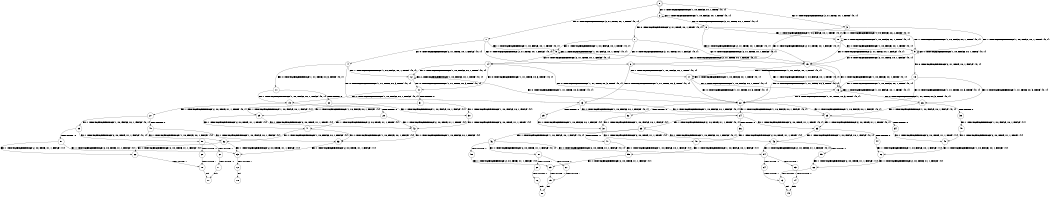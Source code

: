 digraph BCG {
size = "7, 10.5";
center = TRUE;
node [shape = circle];
0 [peripheries = 2];
0 -> 1 [label = "EX !0 !ATOMIC_EXCH_BRANCH (2, +1, TRUE, +0, 1, TRUE) !{0, 1}"];
0 -> 2 [label = "EX !1 !ATOMIC_EXCH_BRANCH (1, +0, FALSE, +0, 1, TRUE) !{0, 1}"];
0 -> 3 [label = "EX !0 !ATOMIC_EXCH_BRANCH (2, +1, TRUE, +0, 1, TRUE) !{0, 1}"];
1 -> 4 [label = "EX !0 !ATOMIC_EXCH_BRANCH (2, +1, TRUE, +0, 1, FALSE) !{0, 1}"];
1 -> 5 [label = "EX !1 !ATOMIC_EXCH_BRANCH (1, +0, FALSE, +0, 1, TRUE) !{0, 1}"];
1 -> 6 [label = "EX !0 !ATOMIC_EXCH_BRANCH (2, +1, TRUE, +0, 1, FALSE) !{0, 1}"];
2 -> 2 [label = "EX !1 !ATOMIC_EXCH_BRANCH (1, +0, FALSE, +0, 1, TRUE) !{0, 1}"];
2 -> 7 [label = "EX !0 !ATOMIC_EXCH_BRANCH (2, +1, TRUE, +0, 1, TRUE) !{0, 1}"];
2 -> 8 [label = "EX !0 !ATOMIC_EXCH_BRANCH (2, +1, TRUE, +0, 1, TRUE) !{0, 1}"];
3 -> 9 [label = "EX !1 !ATOMIC_EXCH_BRANCH (1, +0, FALSE, +0, 1, TRUE) !{0, 1}"];
3 -> 6 [label = "EX !0 !ATOMIC_EXCH_BRANCH (2, +1, TRUE, +0, 1, FALSE) !{0, 1}"];
3 -> 10 [label = "EX !1 !ATOMIC_EXCH_BRANCH (1, +0, FALSE, +0, 1, TRUE) !{0, 1}"];
4 -> 11 [label = "EX !0 !ATOMIC_EXCH_BRANCH (1, +1, TRUE, +0, 3, TRUE) !{0, 1}"];
4 -> 12 [label = "EX !1 !ATOMIC_EXCH_BRANCH (1, +0, FALSE, +0, 1, TRUE) !{0, 1}"];
4 -> 13 [label = "EX !0 !ATOMIC_EXCH_BRANCH (1, +1, TRUE, +0, 3, TRUE) !{0, 1}"];
5 -> 14 [label = "EX !0 !ATOMIC_EXCH_BRANCH (2, +1, TRUE, +0, 1, FALSE) !{0, 1}"];
5 -> 5 [label = "EX !1 !ATOMIC_EXCH_BRANCH (1, +0, FALSE, +0, 1, TRUE) !{0, 1}"];
5 -> 15 [label = "EX !0 !ATOMIC_EXCH_BRANCH (2, +1, TRUE, +0, 1, FALSE) !{0, 1}"];
6 -> 16 [label = "EX !1 !ATOMIC_EXCH_BRANCH (1, +0, FALSE, +0, 1, TRUE) !{0, 1}"];
6 -> 13 [label = "EX !0 !ATOMIC_EXCH_BRANCH (1, +1, TRUE, +0, 3, TRUE) !{0, 1}"];
6 -> 17 [label = "EX !1 !ATOMIC_EXCH_BRANCH (1, +0, FALSE, +0, 1, TRUE) !{0, 1}"];
7 -> 14 [label = "EX !0 !ATOMIC_EXCH_BRANCH (2, +1, TRUE, +0, 1, FALSE) !{0, 1}"];
7 -> 5 [label = "EX !1 !ATOMIC_EXCH_BRANCH (1, +0, FALSE, +0, 1, TRUE) !{0, 1}"];
7 -> 15 [label = "EX !0 !ATOMIC_EXCH_BRANCH (2, +1, TRUE, +0, 1, FALSE) !{0, 1}"];
8 -> 9 [label = "EX !1 !ATOMIC_EXCH_BRANCH (1, +0, FALSE, +0, 1, TRUE) !{0, 1}"];
8 -> 15 [label = "EX !0 !ATOMIC_EXCH_BRANCH (2, +1, TRUE, +0, 1, FALSE) !{0, 1}"];
8 -> 10 [label = "EX !1 !ATOMIC_EXCH_BRANCH (1, +0, FALSE, +0, 1, TRUE) !{0, 1}"];
9 -> 18 [label = "EX !0 !ATOMIC_EXCH_BRANCH (2, +1, TRUE, +0, 1, FALSE) !{0, 1}"];
9 -> 9 [label = "EX !1 !ATOMIC_EXCH_BRANCH (1, +0, FALSE, +0, 1, TRUE) !{0, 1}"];
9 -> 15 [label = "EX !0 !ATOMIC_EXCH_BRANCH (2, +1, TRUE, +0, 1, FALSE) !{0, 1}"];
10 -> 9 [label = "EX !1 !ATOMIC_EXCH_BRANCH (1, +0, FALSE, +0, 1, TRUE) !{0, 1}"];
10 -> 15 [label = "EX !0 !ATOMIC_EXCH_BRANCH (2, +1, TRUE, +0, 1, FALSE) !{0, 1}"];
10 -> 10 [label = "EX !1 !ATOMIC_EXCH_BRANCH (1, +0, FALSE, +0, 1, TRUE) !{0, 1}"];
11 -> 19 [label = "EX !1 !ATOMIC_EXCH_BRANCH (1, +0, FALSE, +0, 1, FALSE) !{0, 1}"];
11 -> 20 [label = "TERMINATE !0"];
12 -> 21 [label = "EX !0 !ATOMIC_EXCH_BRANCH (1, +1, TRUE, +0, 3, TRUE) !{0, 1}"];
12 -> 12 [label = "EX !1 !ATOMIC_EXCH_BRANCH (1, +0, FALSE, +0, 1, TRUE) !{0, 1}"];
12 -> 22 [label = "EX !0 !ATOMIC_EXCH_BRANCH (1, +1, TRUE, +0, 3, TRUE) !{0, 1}"];
13 -> 23 [label = "EX !1 !ATOMIC_EXCH_BRANCH (1, +0, FALSE, +0, 1, FALSE) !{0, 1}"];
13 -> 24 [label = "EX !1 !ATOMIC_EXCH_BRANCH (1, +0, FALSE, +0, 1, FALSE) !{0, 1}"];
13 -> 25 [label = "TERMINATE !0"];
14 -> 21 [label = "EX !0 !ATOMIC_EXCH_BRANCH (1, +1, TRUE, +0, 3, TRUE) !{0, 1}"];
14 -> 12 [label = "EX !1 !ATOMIC_EXCH_BRANCH (1, +0, FALSE, +0, 1, TRUE) !{0, 1}"];
14 -> 22 [label = "EX !0 !ATOMIC_EXCH_BRANCH (1, +1, TRUE, +0, 3, TRUE) !{0, 1}"];
15 -> 16 [label = "EX !1 !ATOMIC_EXCH_BRANCH (1, +0, FALSE, +0, 1, TRUE) !{0, 1}"];
15 -> 22 [label = "EX !0 !ATOMIC_EXCH_BRANCH (1, +1, TRUE, +0, 3, TRUE) !{0, 1}"];
15 -> 17 [label = "EX !1 !ATOMIC_EXCH_BRANCH (1, +0, FALSE, +0, 1, TRUE) !{0, 1}"];
16 -> 26 [label = "EX !0 !ATOMIC_EXCH_BRANCH (1, +1, TRUE, +0, 3, TRUE) !{0, 1}"];
16 -> 16 [label = "EX !1 !ATOMIC_EXCH_BRANCH (1, +0, FALSE, +0, 1, TRUE) !{0, 1}"];
16 -> 22 [label = "EX !0 !ATOMIC_EXCH_BRANCH (1, +1, TRUE, +0, 3, TRUE) !{0, 1}"];
17 -> 16 [label = "EX !1 !ATOMIC_EXCH_BRANCH (1, +0, FALSE, +0, 1, TRUE) !{0, 1}"];
17 -> 22 [label = "EX !0 !ATOMIC_EXCH_BRANCH (1, +1, TRUE, +0, 3, TRUE) !{0, 1}"];
17 -> 17 [label = "EX !1 !ATOMIC_EXCH_BRANCH (1, +0, FALSE, +0, 1, TRUE) !{0, 1}"];
18 -> 26 [label = "EX !0 !ATOMIC_EXCH_BRANCH (1, +1, TRUE, +0, 3, TRUE) !{0, 1}"];
18 -> 16 [label = "EX !1 !ATOMIC_EXCH_BRANCH (1, +0, FALSE, +0, 1, TRUE) !{0, 1}"];
18 -> 22 [label = "EX !0 !ATOMIC_EXCH_BRANCH (1, +1, TRUE, +0, 3, TRUE) !{0, 1}"];
19 -> 27 [label = "EX !1 !ATOMIC_EXCH_BRANCH (2, +0, TRUE, +1, 1, TRUE) !{0, 1}"];
19 -> 28 [label = "TERMINATE !0"];
20 -> 29 [label = "EX !1 !ATOMIC_EXCH_BRANCH (1, +0, FALSE, +0, 1, FALSE) !{1}"];
20 -> 30 [label = "EX !1 !ATOMIC_EXCH_BRANCH (1, +0, FALSE, +0, 1, FALSE) !{1}"];
21 -> 19 [label = "EX !1 !ATOMIC_EXCH_BRANCH (1, +0, FALSE, +0, 1, FALSE) !{0, 1}"];
21 -> 31 [label = "TERMINATE !0"];
22 -> 23 [label = "EX !1 !ATOMIC_EXCH_BRANCH (1, +0, FALSE, +0, 1, FALSE) !{0, 1}"];
22 -> 24 [label = "EX !1 !ATOMIC_EXCH_BRANCH (1, +0, FALSE, +0, 1, FALSE) !{0, 1}"];
22 -> 32 [label = "TERMINATE !0"];
23 -> 33 [label = "EX !1 !ATOMIC_EXCH_BRANCH (2, +0, TRUE, +1, 1, TRUE) !{0, 1}"];
23 -> 34 [label = "TERMINATE !0"];
24 -> 33 [label = "EX !1 !ATOMIC_EXCH_BRANCH (2, +0, TRUE, +1, 1, TRUE) !{0, 1}"];
24 -> 35 [label = "EX !1 !ATOMIC_EXCH_BRANCH (2, +0, TRUE, +1, 1, TRUE) !{0, 1}"];
24 -> 36 [label = "TERMINATE !0"];
25 -> 37 [label = "EX !1 !ATOMIC_EXCH_BRANCH (1, +0, FALSE, +0, 1, FALSE) !{1}"];
26 -> 23 [label = "EX !1 !ATOMIC_EXCH_BRANCH (1, +0, FALSE, +0, 1, FALSE) !{0, 1}"];
26 -> 38 [label = "TERMINATE !0"];
27 -> 39 [label = "EX !1 !ATOMIC_EXCH_BRANCH (1, +0, FALSE, +0, 1, FALSE) !{0, 1}"];
27 -> 40 [label = "TERMINATE !0"];
28 -> 41 [label = "EX !1 !ATOMIC_EXCH_BRANCH (2, +0, TRUE, +1, 1, TRUE) !{1}"];
28 -> 42 [label = "EX !1 !ATOMIC_EXCH_BRANCH (2, +0, TRUE, +1, 1, TRUE) !{1}"];
29 -> 41 [label = "EX !1 !ATOMIC_EXCH_BRANCH (2, +0, TRUE, +1, 1, TRUE) !{1}"];
29 -> 42 [label = "EX !1 !ATOMIC_EXCH_BRANCH (2, +0, TRUE, +1, 1, TRUE) !{1}"];
30 -> 42 [label = "EX !1 !ATOMIC_EXCH_BRANCH (2, +0, TRUE, +1, 1, TRUE) !{1}"];
31 -> 29 [label = "EX !1 !ATOMIC_EXCH_BRANCH (1, +0, FALSE, +0, 1, FALSE) !{1}"];
31 -> 30 [label = "EX !1 !ATOMIC_EXCH_BRANCH (1, +0, FALSE, +0, 1, FALSE) !{1}"];
32 -> 37 [label = "EX !1 !ATOMIC_EXCH_BRANCH (1, +0, FALSE, +0, 1, FALSE) !{1}"];
33 -> 43 [label = "EX !1 !ATOMIC_EXCH_BRANCH (1, +0, FALSE, +0, 1, FALSE) !{0, 1}"];
33 -> 44 [label = "TERMINATE !0"];
34 -> 45 [label = "EX !1 !ATOMIC_EXCH_BRANCH (2, +0, TRUE, +1, 1, TRUE) !{1}"];
35 -> 43 [label = "EX !1 !ATOMIC_EXCH_BRANCH (1, +0, FALSE, +0, 1, FALSE) !{0, 1}"];
35 -> 46 [label = "EX !1 !ATOMIC_EXCH_BRANCH (1, +0, FALSE, +0, 1, FALSE) !{0, 1}"];
35 -> 47 [label = "TERMINATE !0"];
36 -> 48 [label = "EX !1 !ATOMIC_EXCH_BRANCH (2, +0, TRUE, +1, 1, TRUE) !{1}"];
37 -> 48 [label = "EX !1 !ATOMIC_EXCH_BRANCH (2, +0, TRUE, +1, 1, TRUE) !{1}"];
38 -> 49 [label = "EX !1 !ATOMIC_EXCH_BRANCH (1, +0, FALSE, +0, 1, FALSE) !{1}"];
39 -> 50 [label = "EX !1 !ATOMIC_EXCH_BRANCH (2, +0, TRUE, +1, 1, FALSE) !{0, 1}"];
39 -> 51 [label = "TERMINATE !0"];
40 -> 52 [label = "EX !1 !ATOMIC_EXCH_BRANCH (1, +0, FALSE, +0, 1, FALSE) !{1}"];
40 -> 53 [label = "EX !1 !ATOMIC_EXCH_BRANCH (1, +0, FALSE, +0, 1, FALSE) !{1}"];
41 -> 52 [label = "EX !1 !ATOMIC_EXCH_BRANCH (1, +0, FALSE, +0, 1, FALSE) !{1}"];
41 -> 53 [label = "EX !1 !ATOMIC_EXCH_BRANCH (1, +0, FALSE, +0, 1, FALSE) !{1}"];
42 -> 53 [label = "EX !1 !ATOMIC_EXCH_BRANCH (1, +0, FALSE, +0, 1, FALSE) !{1}"];
43 -> 54 [label = "EX !1 !ATOMIC_EXCH_BRANCH (2, +0, TRUE, +1, 1, FALSE) !{0, 1}"];
43 -> 55 [label = "TERMINATE !0"];
44 -> 56 [label = "EX !1 !ATOMIC_EXCH_BRANCH (1, +0, FALSE, +0, 1, FALSE) !{1}"];
45 -> 56 [label = "EX !1 !ATOMIC_EXCH_BRANCH (1, +0, FALSE, +0, 1, FALSE) !{1}"];
46 -> 54 [label = "EX !1 !ATOMIC_EXCH_BRANCH (2, +0, TRUE, +1, 1, FALSE) !{0, 1}"];
46 -> 57 [label = "EX !1 !ATOMIC_EXCH_BRANCH (2, +0, TRUE, +1, 1, FALSE) !{0, 1}"];
46 -> 58 [label = "TERMINATE !0"];
47 -> 59 [label = "EX !1 !ATOMIC_EXCH_BRANCH (1, +0, FALSE, +0, 1, FALSE) !{1}"];
48 -> 59 [label = "EX !1 !ATOMIC_EXCH_BRANCH (1, +0, FALSE, +0, 1, FALSE) !{1}"];
49 -> 45 [label = "EX !1 !ATOMIC_EXCH_BRANCH (2, +0, TRUE, +1, 1, TRUE) !{1}"];
50 -> 60 [label = "TERMINATE !0"];
50 -> 61 [label = "TERMINATE !1"];
51 -> 62 [label = "EX !1 !ATOMIC_EXCH_BRANCH (2, +0, TRUE, +1, 1, FALSE) !{1}"];
51 -> 63 [label = "EX !1 !ATOMIC_EXCH_BRANCH (2, +0, TRUE, +1, 1, FALSE) !{1}"];
52 -> 62 [label = "EX !1 !ATOMIC_EXCH_BRANCH (2, +0, TRUE, +1, 1, FALSE) !{1}"];
52 -> 63 [label = "EX !1 !ATOMIC_EXCH_BRANCH (2, +0, TRUE, +1, 1, FALSE) !{1}"];
53 -> 63 [label = "EX !1 !ATOMIC_EXCH_BRANCH (2, +0, TRUE, +1, 1, FALSE) !{1}"];
54 -> 64 [label = "TERMINATE !0"];
54 -> 65 [label = "TERMINATE !1"];
55 -> 66 [label = "EX !1 !ATOMIC_EXCH_BRANCH (2, +0, TRUE, +1, 1, FALSE) !{1}"];
56 -> 66 [label = "EX !1 !ATOMIC_EXCH_BRANCH (2, +0, TRUE, +1, 1, FALSE) !{1}"];
57 -> 67 [label = "TERMINATE !0"];
57 -> 68 [label = "TERMINATE !1"];
58 -> 69 [label = "EX !1 !ATOMIC_EXCH_BRANCH (2, +0, TRUE, +1, 1, FALSE) !{1}"];
59 -> 69 [label = "EX !1 !ATOMIC_EXCH_BRANCH (2, +0, TRUE, +1, 1, FALSE) !{1}"];
60 -> 70 [label = "TERMINATE !1"];
61 -> 71 [label = "TERMINATE !0"];
62 -> 70 [label = "TERMINATE !1"];
63 -> 72 [label = "TERMINATE !1"];
64 -> 73 [label = "TERMINATE !1"];
65 -> 74 [label = "TERMINATE !0"];
66 -> 73 [label = "TERMINATE !1"];
67 -> 75 [label = "TERMINATE !1"];
68 -> 76 [label = "TERMINATE !0"];
69 -> 75 [label = "TERMINATE !1"];
70 -> 77 [label = "exit"];
71 -> 77 [label = "exit"];
72 -> 78 [label = "exit"];
73 -> 79 [label = "exit"];
74 -> 79 [label = "exit"];
75 -> 80 [label = "exit"];
76 -> 80 [label = "exit"];
}
